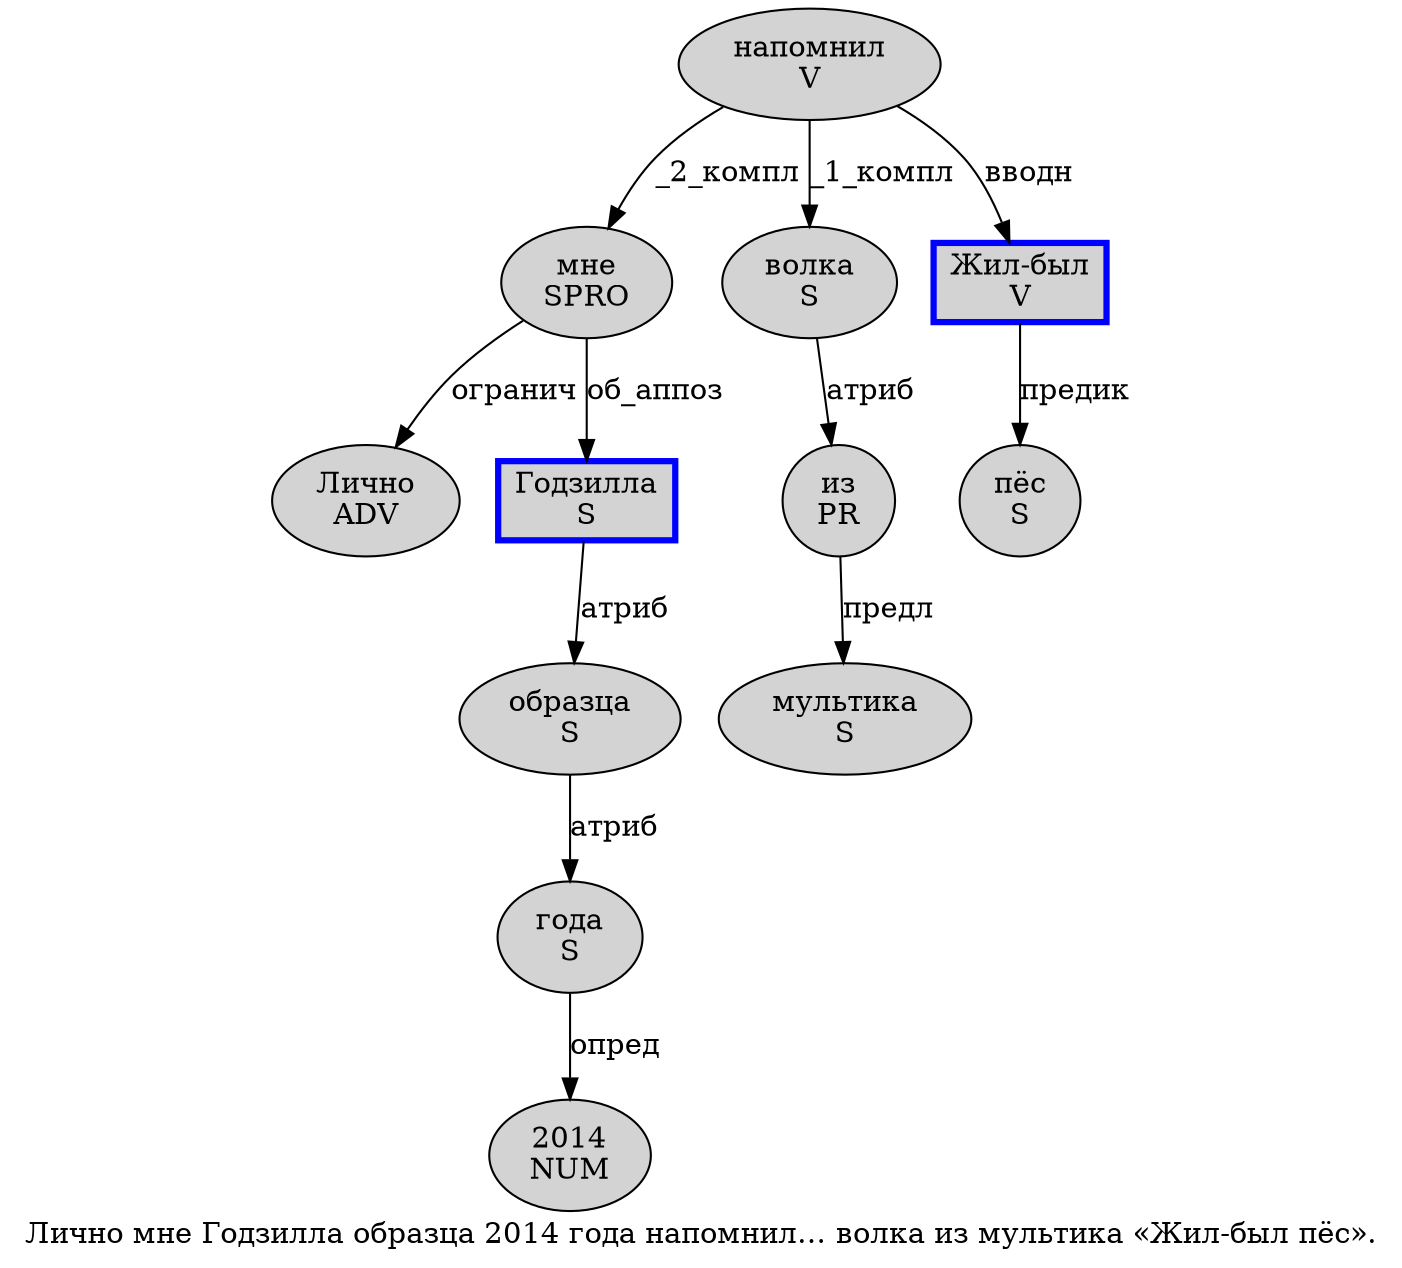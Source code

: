 digraph SENTENCE_4494 {
	graph [label="Лично мне Годзилла образца 2014 года напомнил… волка из мультика «Жил-был пёс»."]
	node [style=filled]
		0 [label="Лично
ADV" color="" fillcolor=lightgray penwidth=1 shape=ellipse]
		1 [label="мне
SPRO" color="" fillcolor=lightgray penwidth=1 shape=ellipse]
		2 [label="Годзилла
S" color=blue fillcolor=lightgray penwidth=3 shape=box]
		3 [label="образца
S" color="" fillcolor=lightgray penwidth=1 shape=ellipse]
		4 [label="2014
NUM" color="" fillcolor=lightgray penwidth=1 shape=ellipse]
		5 [label="года
S" color="" fillcolor=lightgray penwidth=1 shape=ellipse]
		6 [label="напомнил
V" color="" fillcolor=lightgray penwidth=1 shape=ellipse]
		8 [label="волка
S" color="" fillcolor=lightgray penwidth=1 shape=ellipse]
		9 [label="из
PR" color="" fillcolor=lightgray penwidth=1 shape=ellipse]
		10 [label="мультика
S" color="" fillcolor=lightgray penwidth=1 shape=ellipse]
		12 [label="Жил-был
V" color=blue fillcolor=lightgray penwidth=3 shape=box]
		13 [label="пёс
S" color="" fillcolor=lightgray penwidth=1 shape=ellipse]
			12 -> 13 [label="предик"]
			6 -> 1 [label="_2_компл"]
			6 -> 8 [label="_1_компл"]
			6 -> 12 [label="вводн"]
			5 -> 4 [label="опред"]
			2 -> 3 [label="атриб"]
			9 -> 10 [label="предл"]
			1 -> 0 [label="огранич"]
			1 -> 2 [label="об_аппоз"]
			8 -> 9 [label="атриб"]
			3 -> 5 [label="атриб"]
}